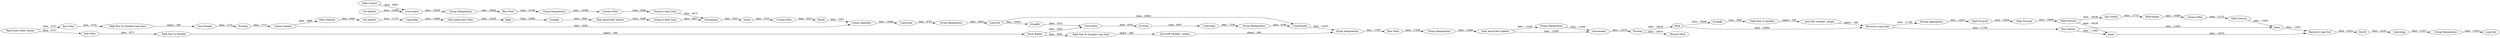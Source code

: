 digraph {
	"5245594768514839456_293" [label="Row Filter"]
	"-1790322917924273852_2407" [label="Math Formula"]
	"5245594768514839456_294" [label="String Manipulation"]
	"-1790322917924273852_2428" [label="String Manipulation"]
	"4129606112334729126_2444" [label="String Manipulation"]
	"-1790322917924273852_2" [label="Read Excel Sheet Names"]
	"5245594768514839456_20" [label="Cross Joiner"]
	"4129606112334729126_2445" [label=Concatenate]
	"-1790322917924273852_341" [label=Concatenate]
	"-1790322917924273852_2415" [label="Lag Column"]
	"-1790322917924273852_1" [label="Excel Reader"]
	"-1790322917924273852_332" [label=GroupBy]
	"4129606112334729126_2420" [label="String Manipulation"]
	"5245594768514839456_287" [label="String Manipulation"]
	"-2848494324769117611_301" [label="Math Formula"]
	"-1790322917924273852_328" [label="Java Edit Variable _simple_"]
	"5245594768514839456_303" [label=RowID]
	"-1790322917924273852_321" [label="Row Filter"]
	"-2848494324769117611_12" [label=GroupBy]
	"-1790322917924273852_2417" [label=Joiner]
	"-1790322917924273852_2403" [label="String Manipulation"]
	"-1790322917924273852_2411" [label="Recursive Loop Start"]
	"-1790322917924273852_2425" [label="Java Edit Variable _simple_"]
	"-1790322917924273852_2412" [label="Recursive Loop End"]
	"-1790322917924273852_2423" [label=GroupBy]
	"-1790322917924273852_2421" [label="Column Filter"]
	"-2848494324769117611_9" [label=Unpivoting]
	"-1790322917924273852_2431" [label="Column Appender"]
	"-1790322917924273852_2430" [label="Column Splitter"]
	"-1790322917924273852_312" [label="Excel Reader"]
	"-1790322917924273852_324" [label="Loop End"]
	"-1790322917924273852_6" [label=Pivoting]
	"-1790322917924273852_313" [label="Row Filter"]
	"5245594768514839456_14" [label="String to Date_Time"]
	"5245594768514839456_17" [label="Cell Splitter"]
	"5245594768514839456_296" [label="String to Date_Time"]
	"-2848494324769117611_7" [label="Cell Splitter"]
	"5245594768514839456_298" [label=Concatenate]
	"-2848494324769117611_10" [label="Rule_based Row Filter"]
	"-1790322917924273852_2402" [label="Row Filter"]
	"-1790322917924273852_2410" [label="Math Formula"]
	"-1790322917924273852_2416" [label="Rule Engine"]
	"-2848494324769117611_11" [label=Rank]
	"-1790322917924273852_2413" [label=Rank]
	"-2848494324769117611_13" [label="Rule_based Row Splitter"]
	"-1790322917924273852_311" [label="Table Row to Variable"]
	"-1790322917924273852_335" [label=Pivoting]
	"-1790322917924273852_2426" [label=Unpivoting]
	"-1790322917924273852_2427" [label=RowID]
	"5245594768514839456_297" [label="Column Filter"]
	"-1790322917924273852_333" [label="Cross Joiner"]
	"-1790322917924273852_323" [label=Unpivoting]
	"-1790322917924273852_326" [label="Table Row To Variable Loop Start"]
	"-1790322917924273852_2434" [label="String Manipulation"]
	"-1790322917924273852_325" [label=Pivoting]
	"5245594768514839456_307" [label="Column Filter"]
	"4129606112334729126_2443" [label="Rule_based Row Splitter"]
	"-1790322917924273852_2409" [label="Math Formula"]
	"-1790322917924273852_2429" [label="Loop End"]
	"-1790322917924273852_2439" [label=Unpivoting]
	"-1790322917924273852_32" [label="Row Splitter"]
	"-1790322917924273852_2408" [label="Missing Value"]
	"-1790322917924273852_322" [label="Table Row To Variable Loop Start"]
	"-1790322917924273852_2418" [label="Math Formula"]
	"-1790322917924273852_2404" [label="Moving Aggregation"]
	"5245594768514839456_302" [label=Sorter]
	"-1790322917924273852_2414" [label=Joiner]
	"-1790322917924273852_2424" [label="Table Row to Variable"]
	"5245594768514839456_19" [label="Table Creator"]
	"-1790322917924273852_2440" [label="String Manipulation"]
	"-2848494324769117611_301" -> "-2848494324769117611_7" [label="data: : 6063"]
	"5245594768514839456_294" -> "5245594768514839456_297" [label="data: : 16598"]
	"-1790322917924273852_2" -> "-1790322917924273852_321" [label="data: : 5757"]
	"-1790322917924273852_32" -> "-1790322917924273852_2417" [label="data: : 11665"]
	"4129606112334729126_2445" -> "-1790322917924273852_325" [label="data: : 12579"]
	"-1790322917924273852_333" -> "-1790322917924273852_335" [label="data: : 6192"]
	"4129606112334729126_2444" -> "4129606112334729126_2445" [label="data: : 11955"]
	"-1790322917924273852_2402" -> "4129606112334729126_2420" [label="data: : 17268"]
	"-1790322917924273852_2404" -> "-1790322917924273852_2407" [label="data: : 12914"]
	"-1790322917924273852_1" -> "-1790322917924273852_6" [label="data: : 7174"]
	"-1790322917924273852_32" -> "-1790322917924273852_2414" [label="data: : 11662"]
	"-2848494324769117611_7" -> "-2848494324769117611_9" [label="data: : 11137"]
	"-1790322917924273852_2430" -> "-1790322917924273852_2431" [label="data: : 5236"]
	"-1790322917924273852_2411" -> "-1790322917924273852_32" [label="data: : 11706"]
	"-1790322917924273852_312" -> "-1790322917924273852_326" [label="data: : 4592"]
	"-1790322917924273852_313" -> "-1790322917924273852_311" [label="data: : 5571"]
	"-1790322917924273852_2412" -> "-1790322917924273852_2427" [label="data: : 14221"]
	"5245594768514839456_307" -> "5245594768514839456_303" [label="data: : 3023"]
	"-1790322917924273852_2" -> "-1790322917924273852_313" [label="data: : 5757"]
	"-1790322917924273852_311" -> "-1790322917924273852_312" [label="object: : 288"]
	"-1790322917924273852_324" -> "-1790322917924273852_332" [label="data: : 29362"]
	"-2848494324769117611_10" -> "-2848494324769117611_11" [label="data: : 10420"]
	"-1790322917924273852_2431" -> "-1790322917924273852_323" [label="data: : 10946"]
	"5245594768514839456_287" -> "5245594768514839456_293" [label="data: : 16943"]
	"-1790322917924273852_323" -> "-1790322917924273852_2434" [label="data: : 8753"]
	"-1790322917924273852_341" -> "-1790322917924273852_2403" [label="data: : 14970"]
	"5245594768514839456_293" -> "5245594768514839456_294" [label="data: : 15780"]
	"5245594768514839456_298" -> "5245594768514839456_302" [label="data: : 5291"]
	"5245594768514839456_302" -> "5245594768514839456_307" [label="data: : 5725"]
	"5245594768514839456_303" -> "-1790322917924273852_2431" [label="data: : 3291"]
	"4129606112334729126_2443" -> "4129606112334729126_2445" [label="data: : 12585"]
	"-1790322917924273852_2411" -> "-1790322917924273852_2404" [label="data: : 11706"]
	"-1790322917924273852_328" -> "-1790322917924273852_2403" [label="object: : 288"]
	"-2848494324769117611_9" -> "-2848494324769117611_10" [label="data: : 10466"]
	"-1790322917924273852_2416" -> "-1790322917924273852_2421" [label="data: : 19580"]
	"5245594768514839456_297" -> "5245594768514839456_296" [label="data: : 6084"]
	"-1790322917924273852_321" -> "-1790322917924273852_322" [label="data: : 5703"]
	"-2848494324769117611_12" -> "-2848494324769117611_13" [label="data: : 6562"]
	"-1790322917924273852_2410" -> "-1790322917924273852_2414" [label="data: : 18239"]
	"-1790322917924273852_322" -> "-1790322917924273852_1" [label="object: : 288"]
	"-1790322917924273852_2425" -> "-1790322917924273852_2411" [label="object: : 288"]
	"-1790322917924273852_2410" -> "-1790322917924273852_2415" [label="data: : 18239"]
	"5245594768514839456_296" -> "5245594768514839456_298" [label="data: : 6475"]
	"-1790322917924273852_2415" -> "-1790322917924273852_2416" [label="data: : 17732"]
	"-1790322917924273852_312" -> "-1790322917924273852_333" [label="data: : 4592"]
	"5245594768514839456_17" -> "5245594768514839456_20" [label="data: : 10590"]
	"-1790322917924273852_2418" -> "-1790322917924273852_2417" [label="data: : 13007"]
	"-1790322917924273852_2413" -> "-1790322917924273852_2411" [label="data: : 23690"]
	"-2848494324769117611_11" -> "-2848494324769117611_12" [label="data: : 22983"]
	"5245594768514839456_14" -> "5245594768514839456_298" [label="data: : 6457"]
	"4129606112334729126_2420" -> "4129606112334729126_2443" [label="data: : 13485"]
	"-1790322917924273852_2434" -> "-1790322917924273852_324" [label="data: : 9659"]
	"-1790322917924273852_325" -> "-1790322917924273852_2413" [label="data: : 10619"]
	"5245594768514839456_19" -> "5245594768514839456_20" [label="data: : 6593"]
	"-1790322917924273852_2407" -> "-1790322917924273852_2409" [label="data: : 15634"]
	"-1790322917924273852_2426" -> "-1790322917924273852_2428" [label="data: : 11027"]
	"5245594768514839456_20" -> "5245594768514839456_287" [label="data: : 14829"]
	"-1790322917924273852_6" -> "-1790322917924273852_2430" [label="data: : 7775"]
	"-1790322917924273852_2413" -> "-1790322917924273852_2423" [label="data: : 23690"]
	"-1790322917924273852_2421" -> "-1790322917924273852_2418" [label="data: : 12133"]
	"-1790322917924273852_2414" -> "-1790322917924273852_2412" [label="data: : 14070"]
	"-2848494324769117611_13" -> "5245594768514839456_14" [label="data: : 6469"]
	"-1790322917924273852_2424" -> "-1790322917924273852_2425" [label="object: : 288"]
	"-1790322917924273852_2439" -> "-1790322917924273852_2440" [label="data: : 7239"]
	"-1790322917924273852_325" -> "-1790322917924273852_2408" [label="data: : 10619"]
	"-1790322917924273852_335" -> "-1790322917924273852_2439" [label="data: : 6837"]
	"-1790322917924273852_2427" -> "-1790322917924273852_2426" [label="data: : 14181"]
	"-1790322917924273852_324" -> "-1790322917924273852_341" [label="data: : 29362"]
	"-1790322917924273852_2423" -> "-1790322917924273852_2424" [label="data: : 2842"]
	"-1790322917924273852_332" -> "-1790322917924273852_333" [label="data: : 3252"]
	"-1790322917924273852_2440" -> "-1790322917924273852_341" [label="data: : 8185"]
	"-1790322917924273852_326" -> "-1790322917924273852_328" [label="object: : 288"]
	"4129606112334729126_2443" -> "4129606112334729126_2444" [label="data: : 12435"]
	"-1790322917924273852_2403" -> "-1790322917924273852_2402" [label="data: : 17847"]
	"-1790322917924273852_2430" -> "-2848494324769117611_301" [label="data: : 3868"]
	"-1790322917924273852_2428" -> "-1790322917924273852_2429" [label="data: : 11623"]
	"-1790322917924273852_2417" -> "-1790322917924273852_2412" [label="data: : 11667"]
	"-1790322917924273852_2409" -> "-1790322917924273852_2410" [label="data: : 16940"]
	rankdir=LR
}
